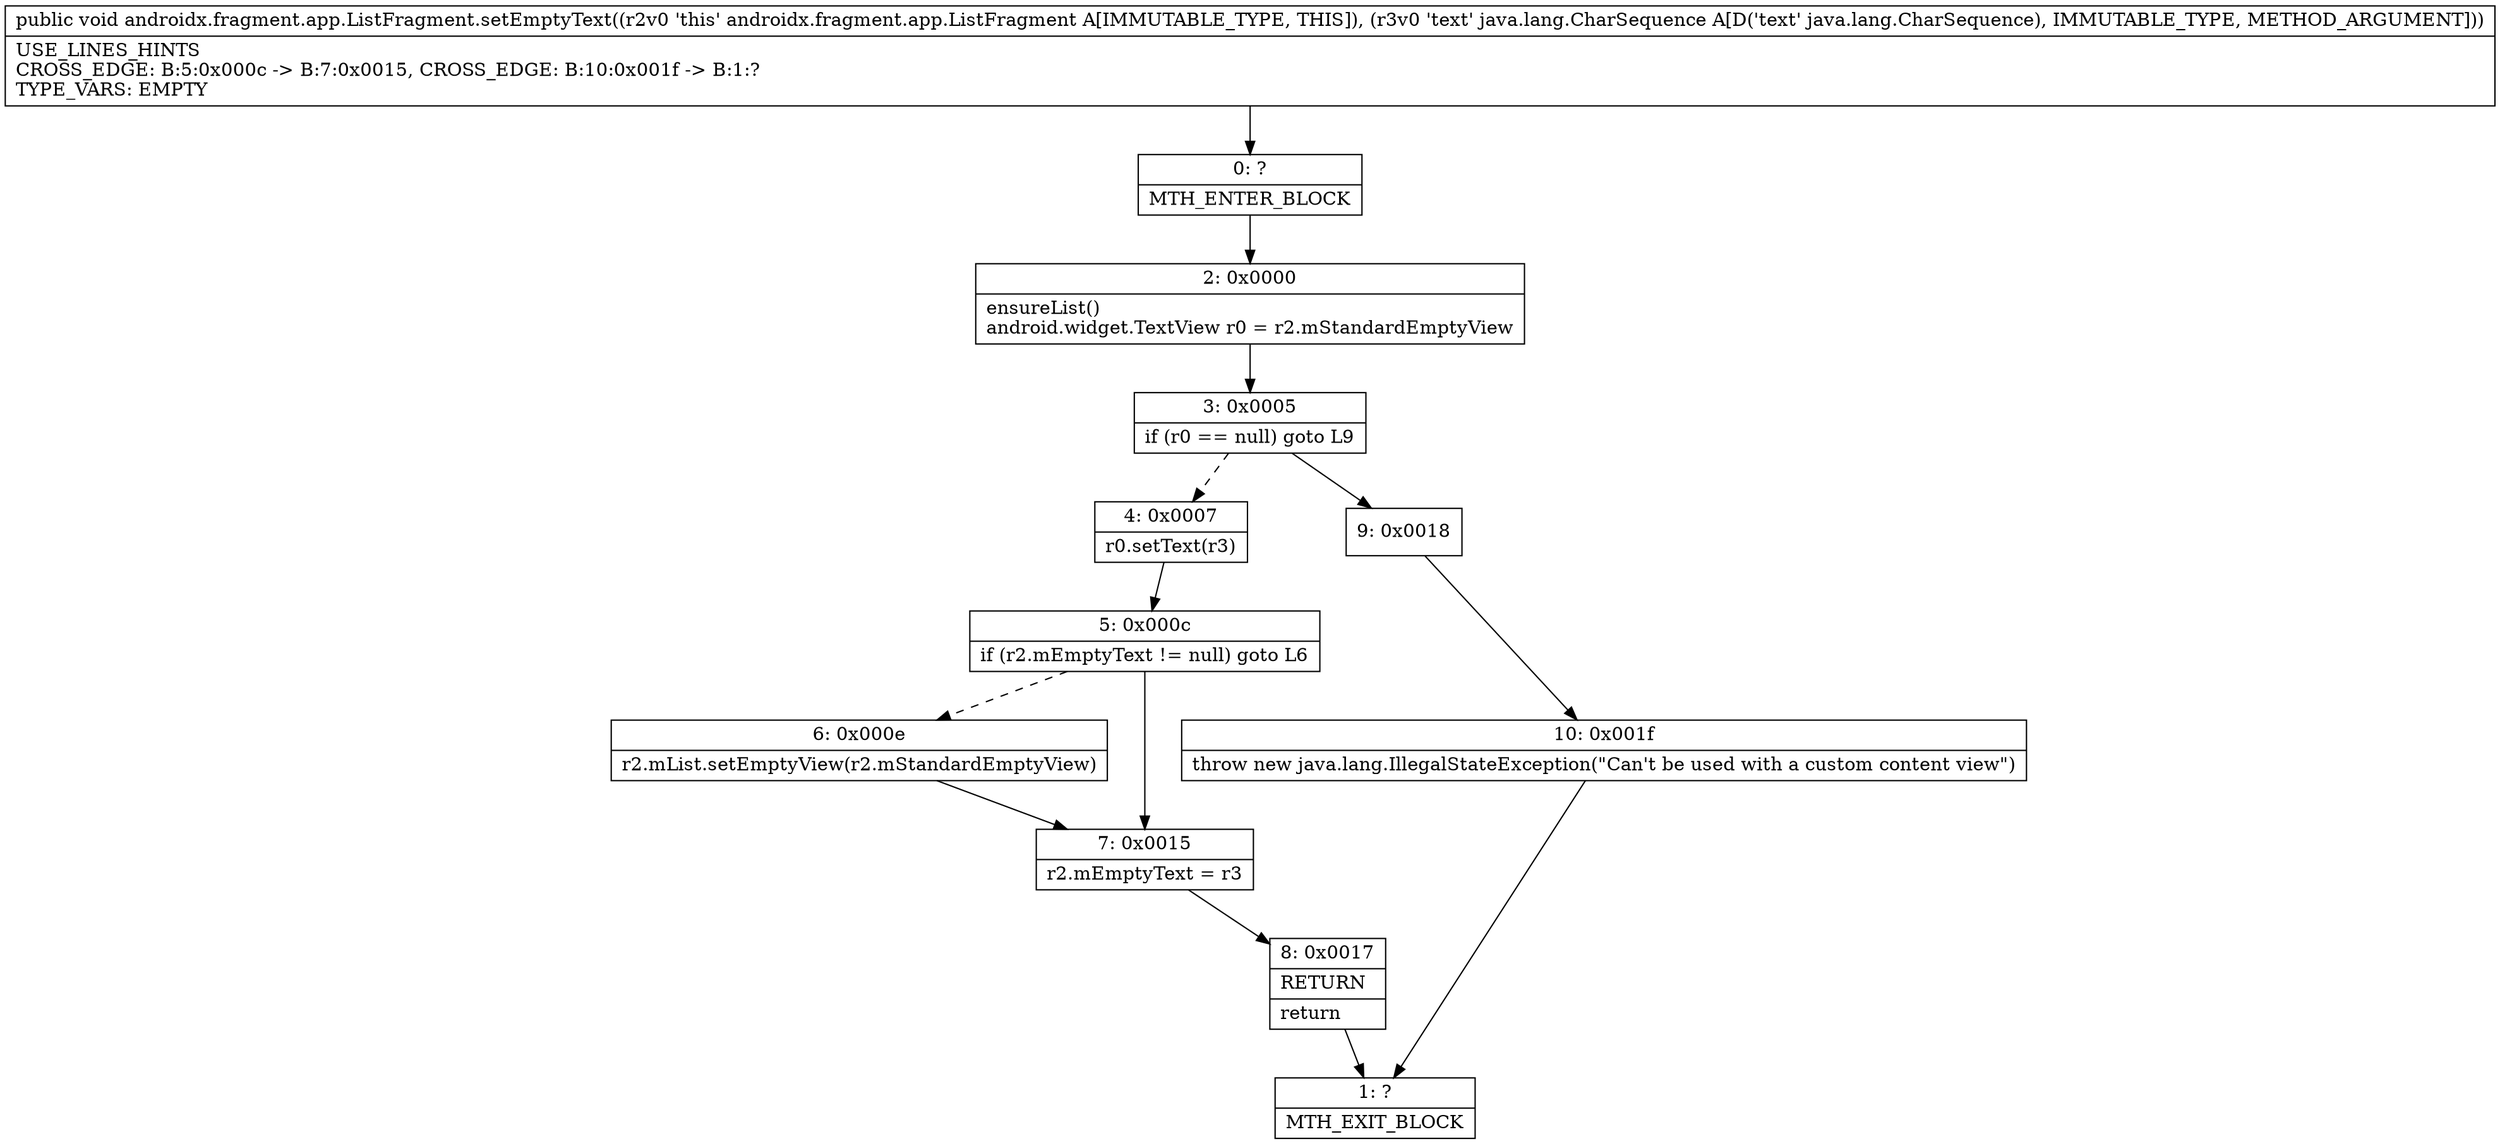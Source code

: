 digraph "CFG forandroidx.fragment.app.ListFragment.setEmptyText(Ljava\/lang\/CharSequence;)V" {
Node_0 [shape=record,label="{0\:\ ?|MTH_ENTER_BLOCK\l}"];
Node_2 [shape=record,label="{2\:\ 0x0000|ensureList()\landroid.widget.TextView r0 = r2.mStandardEmptyView\l}"];
Node_3 [shape=record,label="{3\:\ 0x0005|if (r0 == null) goto L9\l}"];
Node_4 [shape=record,label="{4\:\ 0x0007|r0.setText(r3)\l}"];
Node_5 [shape=record,label="{5\:\ 0x000c|if (r2.mEmptyText != null) goto L6\l}"];
Node_6 [shape=record,label="{6\:\ 0x000e|r2.mList.setEmptyView(r2.mStandardEmptyView)\l}"];
Node_7 [shape=record,label="{7\:\ 0x0015|r2.mEmptyText = r3\l}"];
Node_8 [shape=record,label="{8\:\ 0x0017|RETURN\l|return\l}"];
Node_1 [shape=record,label="{1\:\ ?|MTH_EXIT_BLOCK\l}"];
Node_9 [shape=record,label="{9\:\ 0x0018}"];
Node_10 [shape=record,label="{10\:\ 0x001f|throw new java.lang.IllegalStateException(\"Can't be used with a custom content view\")\l}"];
MethodNode[shape=record,label="{public void androidx.fragment.app.ListFragment.setEmptyText((r2v0 'this' androidx.fragment.app.ListFragment A[IMMUTABLE_TYPE, THIS]), (r3v0 'text' java.lang.CharSequence A[D('text' java.lang.CharSequence), IMMUTABLE_TYPE, METHOD_ARGUMENT]))  | USE_LINES_HINTS\lCROSS_EDGE: B:5:0x000c \-\> B:7:0x0015, CROSS_EDGE: B:10:0x001f \-\> B:1:?\lTYPE_VARS: EMPTY\l}"];
MethodNode -> Node_0;Node_0 -> Node_2;
Node_2 -> Node_3;
Node_3 -> Node_4[style=dashed];
Node_3 -> Node_9;
Node_4 -> Node_5;
Node_5 -> Node_6[style=dashed];
Node_5 -> Node_7;
Node_6 -> Node_7;
Node_7 -> Node_8;
Node_8 -> Node_1;
Node_9 -> Node_10;
Node_10 -> Node_1;
}

